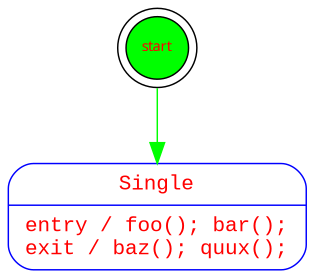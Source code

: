 digraph statechart {
	graph [bb="0,0,142.02,116.98",
		bgcolor=white,
		rankdir=TB
	];
	node [color=blue,
		fontcolor=red,
		fontname="Courier New",
		fontsize=10,
		label="\N",
		penwidth=0.7,
		shape=Mrecord
	];
	edge [color=green,
		dir=forward,
		fontcolor=blue,
		fontname="Courier New",
		fontsize=8,
		penwidth=0.7
	];
	single	 [height=0.70812,
		label="{Single|entry / foo(); bar();\lexit / baz(); quux();}",
		pos="71.01,25.492",
		width=1.9725];
	"7bb50449-8afa-4e71-a254-8d9c2fd3bf8f"	 [color=black,
		fillcolor=green,
		fixedsize=true,
		fontname=Ariel,
		fontsize=7,
		height=0.41667,
		label=start,
		pos="71.01,101.98",
		shape=doublecircle,
		style=filled,
		width=0.41667];
	"7bb50449-8afa-4e71-a254-8d9c2fd3bf8f" -> single	 [pos="e,71.01,50.702 71.01,86.973 71.01,79.563 71.01,70.109 71.01,60.89"];
}
